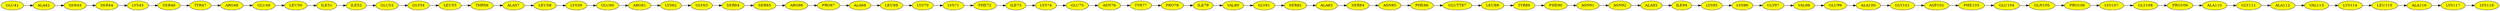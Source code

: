 digraph G {
rankdir=LR;
node [style=filled, fillcolor=yellow];
GLU41 -> ALA42;
ALA42 -> SER43;
SER43 -> SER44;
SER44 -> LYS45;
LYS45 -> SER46;
SER46 -> TYR47;
TYR47 -> ARG48;
ARG48 -> GLU49;
GLU49 -> LEU50;
LEU50 -> ILE51;
ILE51 -> ILE52;
ILE52 -> GLU53;
GLU53 -> GLY54;
GLY54 -> LEU55;
LEU55 -> THR56;
THR56 -> ALA57;
ALA57 -> LEU58;
LEU58 -> LYS59;
LYS59 -> GLU60;
GLU60 -> ARG61;
ARG61 -> LYS62;
LYS62 -> GLY63;
GLY63 -> SER64;
SER64 -> SER65;
SER65 -> ARG66;
ARG66 -> PRO67;
PRO67 -> ALA68;
ALA68 -> LEU69;
LEU69 -> LYS70;
LYS70 -> LYS71;
LYS71 -> PHE72;
PHE72 -> ILE73;
ILE73 -> LYS74;
LYS74 -> GLU75;
GLU75 -> ASN76;
ASN76 -> TYR77;
TYR77 -> PRO78;
PRO78 -> ILE79;
ILE79 -> VAL80;
VAL80 -> GLY81;
GLY81 -> SER82;
SER82 -> ALA83;
ALA83 -> SER84;
SER84 -> ASN85;
ASN85 -> PHE86;
PHE86 -> GLUTT87;
GLUTT87 -> LEU88;
LEU88 -> TYR89;
TYR89 -> PHE90;
PHE90 -> ASN91;
ASN91 -> ASN92;
ASN92 -> ALA93;
ALA93 -> ILE94;
ILE94 -> LYS95;
LYS95 -> LYS96;
LYS96 -> GLY97;
GLY97 -> VAL98;
VAL98 -> GLU99;
GLU99 -> ALA100;
ALA100 -> GLY101;
GLY101 -> ASP102;
ASP102 -> PHE103;
PHE103 -> GLU104;
GLU104 -> GLN105;
GLN105 -> PRO106;
PRO106 -> LYS107;
LYS107 -> GLY108;
GLY108 -> PRO109;
PRO109 -> ALA110;
ALA110 -> GLY111;
GLY111 -> ALA112;
ALA112 -> VAL113;
VAL113 -> LYS114;
LYS114 -> LEU115;
LEU115 -> ALA116;
ALA116 -> LYS117;
LYS117 -> LYS118;
}
